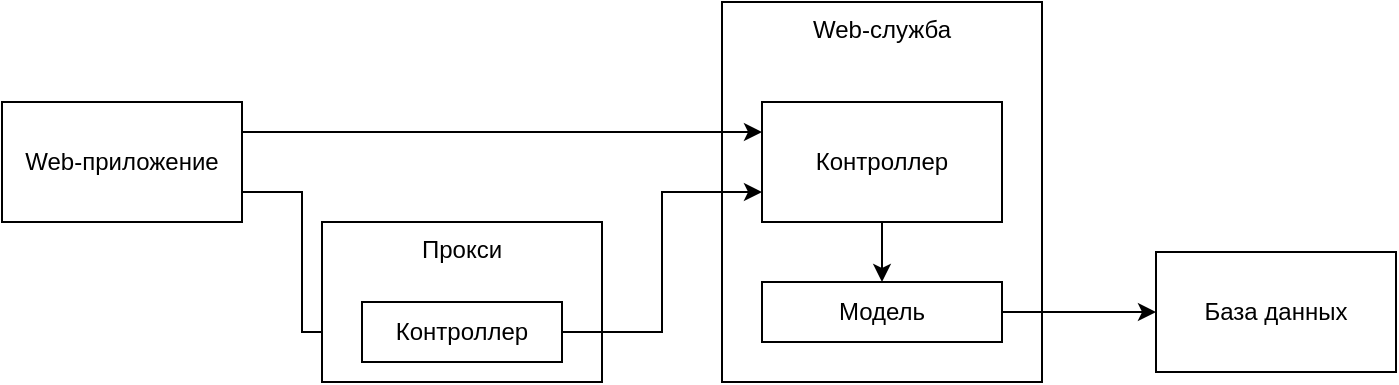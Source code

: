 <mxfile version="14.6.10" type="github">
  <diagram id="RsdWAXztkIho2G9-YBZL" name="Page-1">
    <mxGraphModel dx="1038" dy="548" grid="1" gridSize="10" guides="1" tooltips="1" connect="1" arrows="1" fold="1" page="1" pageScale="1" pageWidth="827" pageHeight="1169" math="0" shadow="0">
      <root>
        <mxCell id="0" />
        <mxCell id="1" parent="0" />
        <mxCell id="oqzn6hF5oSVd_qnWBxa3-25" style="edgeStyle=orthogonalEdgeStyle;rounded=0;orthogonalLoop=1;jettySize=auto;html=1;exitX=1;exitY=0.75;exitDx=0;exitDy=0;entryX=0;entryY=0.5;entryDx=0;entryDy=0;" edge="1" parent="1" source="oqzn6hF5oSVd_qnWBxa3-14" target="oqzn6hF5oSVd_qnWBxa3-17">
          <mxGeometry relative="1" as="geometry" />
        </mxCell>
        <mxCell id="oqzn6hF5oSVd_qnWBxa3-14" value="Web-приложение" style="rounded=0;whiteSpace=wrap;html=1;" vertex="1" parent="1">
          <mxGeometry x="210" y="200" width="120" height="60" as="geometry" />
        </mxCell>
        <mxCell id="oqzn6hF5oSVd_qnWBxa3-15" value="Web-служба" style="rounded=0;whiteSpace=wrap;html=1;verticalAlign=top;" vertex="1" parent="1">
          <mxGeometry x="570" y="150" width="160" height="190" as="geometry" />
        </mxCell>
        <mxCell id="oqzn6hF5oSVd_qnWBxa3-16" value="Прокси&lt;br&gt;" style="rounded=0;whiteSpace=wrap;html=1;verticalAlign=top;" vertex="1" parent="1">
          <mxGeometry x="370" y="260" width="140" height="80" as="geometry" />
        </mxCell>
        <mxCell id="oqzn6hF5oSVd_qnWBxa3-26" style="edgeStyle=orthogonalEdgeStyle;rounded=0;orthogonalLoop=1;jettySize=auto;html=1;exitX=1;exitY=0.5;exitDx=0;exitDy=0;entryX=0;entryY=0.75;entryDx=0;entryDy=0;" edge="1" parent="1" source="oqzn6hF5oSVd_qnWBxa3-17" target="oqzn6hF5oSVd_qnWBxa3-18">
          <mxGeometry relative="1" as="geometry" />
        </mxCell>
        <mxCell id="oqzn6hF5oSVd_qnWBxa3-17" value="Контроллер" style="rounded=0;whiteSpace=wrap;html=1;" vertex="1" parent="1">
          <mxGeometry x="390" y="300" width="100" height="30" as="geometry" />
        </mxCell>
        <mxCell id="oqzn6hF5oSVd_qnWBxa3-22" style="edgeStyle=orthogonalEdgeStyle;rounded=0;orthogonalLoop=1;jettySize=auto;html=1;exitX=0.5;exitY=1;exitDx=0;exitDy=0;entryX=0.5;entryY=0;entryDx=0;entryDy=0;" edge="1" parent="1" source="oqzn6hF5oSVd_qnWBxa3-18" target="oqzn6hF5oSVd_qnWBxa3-19">
          <mxGeometry relative="1" as="geometry" />
        </mxCell>
        <mxCell id="oqzn6hF5oSVd_qnWBxa3-18" value="Контроллер" style="rounded=0;whiteSpace=wrap;html=1;" vertex="1" parent="1">
          <mxGeometry x="590" y="200" width="120" height="60" as="geometry" />
        </mxCell>
        <mxCell id="oqzn6hF5oSVd_qnWBxa3-21" style="edgeStyle=orthogonalEdgeStyle;rounded=0;orthogonalLoop=1;jettySize=auto;html=1;exitX=1;exitY=0.5;exitDx=0;exitDy=0;entryX=0;entryY=0.5;entryDx=0;entryDy=0;" edge="1" parent="1" source="oqzn6hF5oSVd_qnWBxa3-19" target="oqzn6hF5oSVd_qnWBxa3-20">
          <mxGeometry relative="1" as="geometry" />
        </mxCell>
        <mxCell id="oqzn6hF5oSVd_qnWBxa3-19" value="Модель" style="rounded=0;whiteSpace=wrap;html=1;" vertex="1" parent="1">
          <mxGeometry x="590" y="290" width="120" height="30" as="geometry" />
        </mxCell>
        <mxCell id="oqzn6hF5oSVd_qnWBxa3-20" value="База данных" style="rounded=0;whiteSpace=wrap;html=1;" vertex="1" parent="1">
          <mxGeometry x="787" y="275" width="120" height="60" as="geometry" />
        </mxCell>
        <mxCell id="oqzn6hF5oSVd_qnWBxa3-24" style="edgeStyle=orthogonalEdgeStyle;rounded=0;orthogonalLoop=1;jettySize=auto;html=1;exitX=1;exitY=0.25;exitDx=0;exitDy=0;entryX=0;entryY=0.25;entryDx=0;entryDy=0;" edge="1" parent="1" source="oqzn6hF5oSVd_qnWBxa3-14" target="oqzn6hF5oSVd_qnWBxa3-18">
          <mxGeometry relative="1" as="geometry" />
        </mxCell>
      </root>
    </mxGraphModel>
  </diagram>
</mxfile>
